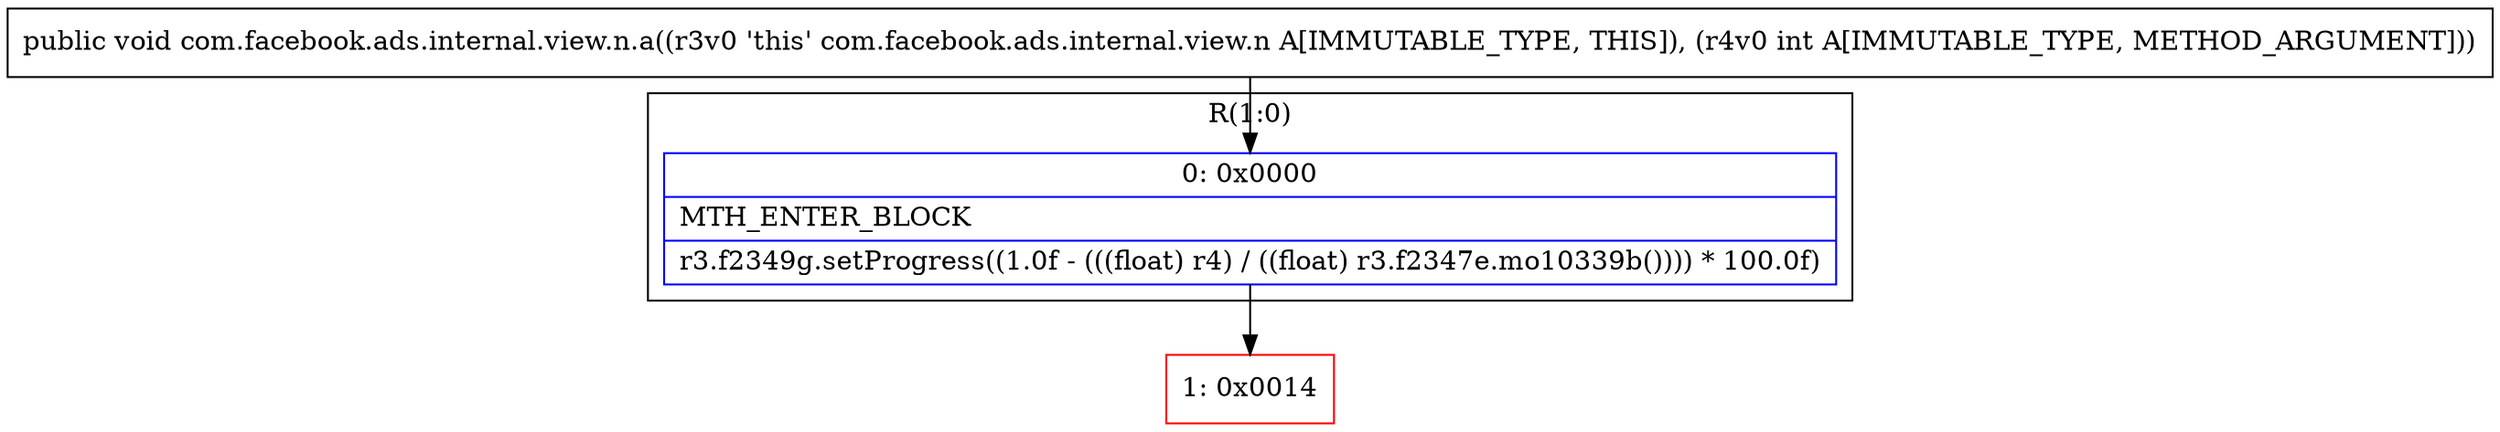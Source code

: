 digraph "CFG forcom.facebook.ads.internal.view.n.a(I)V" {
subgraph cluster_Region_1562246625 {
label = "R(1:0)";
node [shape=record,color=blue];
Node_0 [shape=record,label="{0\:\ 0x0000|MTH_ENTER_BLOCK\l|r3.f2349g.setProgress((1.0f \- (((float) r4) \/ ((float) r3.f2347e.mo10339b()))) * 100.0f)\l}"];
}
Node_1 [shape=record,color=red,label="{1\:\ 0x0014}"];
MethodNode[shape=record,label="{public void com.facebook.ads.internal.view.n.a((r3v0 'this' com.facebook.ads.internal.view.n A[IMMUTABLE_TYPE, THIS]), (r4v0 int A[IMMUTABLE_TYPE, METHOD_ARGUMENT])) }"];
MethodNode -> Node_0;
Node_0 -> Node_1;
}

